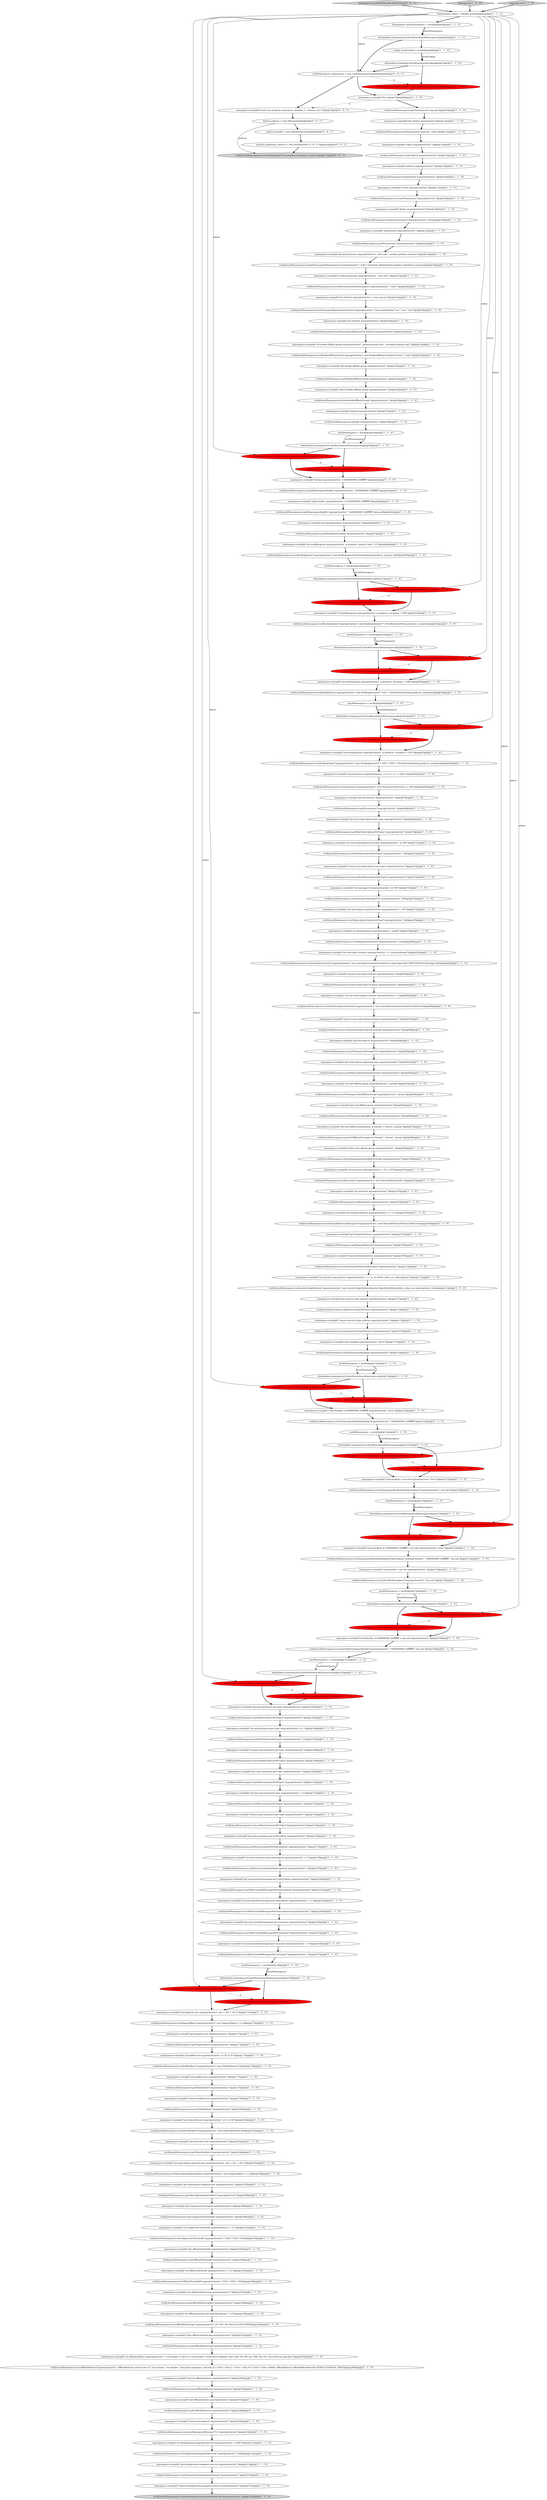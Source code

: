 digraph {
5 [style = filled, label = "verify(mockNamespaces).unsubscribeNamespaceBundle(\"myprop/clust/ns1\",\"0x80000000_0xffffffff\",\"my-sub\")@@@140@@@['1', '1', '0']", fillcolor = white, shape = ellipse image = "AAA0AAABBB1BBB"];
29 [style = filled, label = "verify(mockNamespaces).setSubscriptionDispatchRate(\"myprop/clust/ns1\",new DispatchRate(-1,-1,2))@@@186@@@['1', '1', '0']", fillcolor = white, shape = ellipse image = "AAA0AAABBB1BBB"];
36 [style = filled, label = "namespaces.run(split(\"set-retention myprop/clust/ns1 -t 1h -s 1M\"))@@@101@@@['1', '1', '0']", fillcolor = white, shape = ellipse image = "AAA0AAABBB1BBB"];
121 [style = filled, label = "verify(mockNamespaces).getBookieAffinityGroup(\"myprop/clust/ns1\")@@@34@@@['1', '1', '0']", fillcolor = white, shape = ellipse image = "AAA0AAABBB1BBB"];
48 [style = filled, label = "namespaces.run(split(\"set-max-producers-per-topic myprop/clust/ns1 -p 1\"))@@@146@@@['1', '1', '0']", fillcolor = white, shape = ellipse image = "AAA0AAABBB1BBB"];
222 [style = filled, label = "namespaces = new CmdNamespaces(null)@@@62@@@['0', '1', '0']", fillcolor = red, shape = ellipse image = "AAA1AAABBB2BBB"];
118 [style = filled, label = "verify(mockNamespaces).removeAutoTopicCreation(\"myprop/clust/ns1\")@@@84@@@['1', '1', '0']", fillcolor = white, shape = ellipse image = "AAA0AAABBB1BBB"];
54 [style = filled, label = "mockNamespaces = mock()@@@124@@@['1', '1', '0']", fillcolor = white, shape = ellipse image = "AAA0AAABBB1BBB"];
163 [style = filled, label = "verify(mockNamespaces).grantPermissionOnNamespace(\"myprop/clust/ns1\",\"role1\",EnumSet.of(AuthAction.produce,AuthAction.consume))@@@24@@@['1', '1', '0']", fillcolor = white, shape = ellipse image = "AAA0AAABBB1BBB"];
13 [style = filled, label = "namespaces.run(split(\"set-dispatch-rate myprop/clust/ns1 -md -1 -bd -1 -dt 2\"))@@@171@@@['1', '1', '0']", fillcolor = white, shape = ellipse image = "AAA0AAABBB1BBB"];
59 [style = filled, label = "verify(mockNamespaces).setRetention(\"myprop/clust/ns1\",new RetentionPolicies(60,1))@@@102@@@['1', '1', '0']", fillcolor = white, shape = ellipse image = "AAA0AAABBB1BBB"];
61 [style = filled, label = "verify(mockNamespaces).setDispatchRate(\"myprop/clust/ns1\",new DispatchRate(-1,-1,2))@@@172@@@['1', '1', '0']", fillcolor = white, shape = ellipse image = "AAA0AAABBB1BBB"];
126 [style = filled, label = "namespaces.run(split(\"get-max-consumers-per-subscription myprop/clust/ns1\"))@@@156@@@['1', '1', '0']", fillcolor = white, shape = ellipse image = "AAA0AAABBB1BBB"];
213 [style = filled, label = "verify(mockNamespaces).removeDelayedDeliveryMessages(\"myprop/clust/ns1\")@@@110@@@['1', '1', '0']", fillcolor = white, shape = ellipse image = "AAA0AAABBB1BBB"];
91 [style = filled, label = "verify(mockNamespaces).getTopics(\"myprop/clust/ns1\")@@@14@@@['1', '1', '0']", fillcolor = white, shape = ellipse image = "AAA0AAABBB1BBB"];
63 [style = filled, label = "when(admin.namespaces()).thenReturn(mockNamespaces)@@@51@@@['1', '1', '0']", fillcolor = white, shape = ellipse image = "AAA0AAABBB1BBB"];
18 [style = filled, label = "namespaces = new CmdNamespaces(admin)@@@170@@@['1', '0', '0']", fillcolor = red, shape = ellipse image = "AAA1AAABBB1BBB"];
6 [style = filled, label = "when(admin.namespaces()).thenReturn(mockNamespaces)@@@169@@@['1', '1', '0']", fillcolor = white, shape = ellipse image = "AAA0AAABBB1BBB"];
197 [style = filled, label = "verify(mockNamespaces).getMaxUnackedMessagesPerSubscription(\"myprop/clust/ns1\")@@@161@@@['1', '1', '0']", fillcolor = white, shape = ellipse image = "AAA0AAABBB1BBB"];
47 [style = filled, label = "namespaces.run(split(\"list myprop\"))@@@9@@@['1', '1', '0']", fillcolor = white, shape = ellipse image = "AAA0AAABBB1BBB"];
101 [style = filled, label = "namespaces.run(split(\"set-compaction-threshold myprop/clust/ns1 -t 1G\"))@@@191@@@['1', '1', '0']", fillcolor = white, shape = ellipse image = "AAA0AAABBB1BBB"];
181 [style = filled, label = "verify(mockNamespaces).setBacklogQuota(\"myprop/clust/ns1\",new BacklogQuota(10 * 1024,RetentionPolicy.producer_exception))@@@54@@@['1', '1', '0']", fillcolor = white, shape = ellipse image = "AAA0AAABBB1BBB"];
194 [style = filled, label = "verify(mockNamespaces).setNamespaceReplicationClusters(\"myprop/clust/ns1\",Sets.newHashSet(\"use\",\"usw\",\"usc\"))@@@28@@@['1', '1', '0']", fillcolor = white, shape = ellipse image = "AAA0AAABBB1BBB"];
129 [style = filled, label = "namespaces.run(split(\"get-delayed-delivery myprop/clust/ns1\"))@@@107@@@['1', '1', '0']", fillcolor = white, shape = ellipse image = "AAA0AAABBB1BBB"];
3 [style = filled, label = "verify(mockNamespaces).createNamespace(\"myprop/clust/ns1\")@@@18@@@['1', '1', '0']", fillcolor = white, shape = ellipse image = "AAA0AAABBB1BBB"];
169 [style = filled, label = "namespaces.run(split(\"set-inactive-topic-policies myprop/clust/ns1 -e -t 1s -m delete_when_no_subscriptions\"))@@@111@@@['1', '1', '0']", fillcolor = white, shape = ellipse image = "AAA0AAABBB1BBB"];
187 [style = filled, label = "namespaces.run(split(\"set-subscription-expiration-time myprop/clust/ns1 -t 60\"))@@@77@@@['1', '1', '0']", fillcolor = white, shape = ellipse image = "AAA0AAABBB1BBB"];
227 [style = filled, label = "verify(mockNamespaces).createNamespace(\"my-prop/my-namespace\",policies)@@@11@@@['0', '0', '1']", fillcolor = lightgray, shape = ellipse image = "AAA0AAABBB3BBB"];
19 [style = filled, label = "verify(mockNamespaces).setAutoSubscriptionCreation(\"myprop/clust/ns1\",new AutoSubscriptionCreationOverride(true))@@@86@@@['1', '1', '0']", fillcolor = white, shape = ellipse image = "AAA0AAABBB1BBB"];
145 [style = filled, label = "verify(mockNamespaces).deleteNamespaceAntiAffinityGroup(\"myprop/clust/ns1\")@@@100@@@['1', '1', '0']", fillcolor = white, shape = ellipse image = "AAA0AAABBB1BBB"];
107 [style = filled, label = "namespaces.run(split(\"get-message-ttl myprop/clust/ns1\"))@@@89@@@['1', '1', '0']", fillcolor = white, shape = ellipse image = "AAA0AAABBB1BBB"];
230 [style = filled, label = "Policies policies = new Policies()@@@8@@@['0', '0', '1']", fillcolor = white, shape = ellipse image = "AAA0AAABBB3BBB"];
98 [style = filled, label = "verify(mockNamespaces).removeAutoSubscriptionCreation(\"myprop/clust/ns1\")@@@88@@@['1', '1', '0']", fillcolor = white, shape = ellipse image = "AAA0AAABBB1BBB"];
100 [style = filled, label = "verify(mockNamespaces).setCompactionThreshold(\"myprop/clust/ns1\",1024 * 1024 * 1024)@@@192@@@['1', '1', '0']", fillcolor = white, shape = ellipse image = "AAA0AAABBB1BBB"];
207 [style = filled, label = "verify(mockNamespaces).setBacklogQuota(\"myprop/clust/ns1\",new BacklogQuota(10,RetentionPolicy.producer_request_hold))@@@49@@@['1', '1', '0']", fillcolor = white, shape = ellipse image = "AAA0AAABBB1BBB"];
144 [style = filled, label = "namespaces.run(split(\"set-deduplication-snapshot-interval myprop/clust/ns1 -i 1000\"))@@@211@@@['1', '1', '0']", fillcolor = white, shape = ellipse image = "AAA0AAABBB1BBB"];
96 [style = filled, label = "namespaces.run(split(\"get-subscription-expiration-time myprop/clust/ns1\"))@@@91@@@['1', '1', '0']", fillcolor = white, shape = ellipse image = "AAA0AAABBB1BBB"];
73 [style = filled, label = "namespaces.run(split(\"set-auto-topic-creation myprop/clust/ns1 -e -t non-partitioned\"))@@@81@@@['1', '1', '0']", fillcolor = white, shape = ellipse image = "AAA0AAABBB1BBB"];
172 [style = filled, label = "namespaces.run(split(\"get-max-producers-per-topic myprop/clust/ns1\"))@@@144@@@['1', '1', '0']", fillcolor = white, shape = ellipse image = "AAA0AAABBB1BBB"];
203 [style = filled, label = "namespaces.run(split(\"get-subscription-dispatch-rate myprop/clust/ns1\"))@@@187@@@['1', '1', '0']", fillcolor = white, shape = ellipse image = "AAA0AAABBB1BBB"];
105 [style = filled, label = "namespaces.run(split(\"permissions myprop/clust/ns1\"))@@@21@@@['1', '1', '0']", fillcolor = white, shape = ellipse image = "AAA0AAABBB1BBB"];
154 [style = filled, label = "namespaces.run(split(\"set-backlog-quota myprop/clust/ns1 -p producer_exception -l 10M\"))@@@58@@@['1', '1', '0']", fillcolor = white, shape = ellipse image = "AAA0AAABBB1BBB"];
205 [style = filled, label = "namespaces = new CmdNamespaces(admin)@@@131@@@['1', '0', '0']", fillcolor = red, shape = ellipse image = "AAA1AAABBB1BBB"];
221 [style = filled, label = "namespaces = new CmdNamespaces(null)@@@143@@@['0', '1', '0']", fillcolor = red, shape = ellipse image = "AAA1AAABBB2BBB"];
9 [style = filled, label = "namespaces.run(split(\"get-retention myprop/clust/ns1\"))@@@103@@@['1', '1', '0']", fillcolor = white, shape = ellipse image = "AAA0AAABBB1BBB"];
93 [style = filled, label = "namespaces.run(split(\"remove-message-ttl myprop/clust/ns1\"))@@@209@@@['1', '1', '0']", fillcolor = white, shape = ellipse image = "AAA0AAABBB1BBB"];
103 [style = filled, label = "verify(mockNamespaces).getInactiveTopicPolicies(\"myprop/clust/ns1\")@@@114@@@['1', '1', '0']", fillcolor = white, shape = ellipse image = "AAA0AAABBB1BBB"];
77 [style = filled, label = "verify(mockNamespaces).unloadNamespaceBundle(\"myprop/clust/ns1\",\"0x80000000_0xffffffff\")@@@43@@@['1', '1', '0']", fillcolor = white, shape = ellipse image = "AAA0AAABBB1BBB"];
214 [style = filled, label = "verify(mockNamespaces).setOffloadPolicies(\"myprop/clust/ns1\",OffloadPolicies.create(\"aws-s3\",\"test-region\",\"test-bucket\",\"http://test.endpoint\",null,null,32 * 1024 * 1024,5 * 1024 * 1024,10 * 1024 * 1024L,10000L,OffloadPolicies.OffloadedReadPriority.TIERED_STORAGE_FIRST))@@@204@@@['1', '1', '0']", fillcolor = white, shape = ellipse image = "AAA0AAABBB1BBB"];
228 [style = filled, label = "namespacesCreateWithBundlesAndClusters['0', '0', '1']", fillcolor = lightgray, shape = diamond image = "AAA0AAABBB3BBB"];
32 [style = filled, label = "namespaces = new CmdNamespaces(admin)@@@62@@@['1', '0', '0']", fillcolor = red, shape = ellipse image = "AAA1AAABBB1BBB"];
119 [style = filled, label = "namespaces.run(split(\"clear-backlog -b 0x80000000_0xffffffff myprop/clust/ns1 -force\"))@@@122@@@['1', '1', '0']", fillcolor = white, shape = ellipse image = "AAA0AAABBB1BBB"];
21 [style = filled, label = "verify(mockNamespaces).getMaxConsumersPerSubscription(\"myprop/clust/ns1\")@@@157@@@['1', '1', '0']", fillcolor = white, shape = ellipse image = "AAA0AAABBB1BBB"];
159 [style = filled, label = "namespaces.run(split(\"get-offload-deletion-lag myprop/clust/ns1\"))@@@197@@@['1', '1', '0']", fillcolor = white, shape = ellipse image = "AAA0AAABBB1BBB"];
179 [style = filled, label = "verify(mockNamespaces).getSubscriptionExpirationTime(\"myprop/clust/ns1\")@@@92@@@['1', '1', '0']", fillcolor = white, shape = ellipse image = "AAA0AAABBB1BBB"];
231 [style = filled, label = "policies.bundles = new BundlesData(5)@@@9@@@['0', '0', '1']", fillcolor = white, shape = ellipse image = "AAA0AAABBB3BBB"];
50 [style = filled, label = "verify(mockNamespaces).removeInactiveTopicPolicies(\"myprop/clust/ns1\")@@@116@@@['1', '1', '0']", fillcolor = white, shape = ellipse image = "AAA0AAABBB1BBB"];
0 [style = filled, label = "verify(mockNamespaces).setSubscribeRate(\"myprop/clust/ns1\",new SubscribeRate(2,60))@@@182@@@['1', '1', '0']", fillcolor = white, shape = ellipse image = "AAA0AAABBB1BBB"];
225 [style = filled, label = "namespaces = new CmdNamespaces(null)@@@131@@@['0', '1', '0']", fillcolor = red, shape = ellipse image = "AAA1AAABBB2BBB"];
16 [style = filled, label = "namespaces.run(split(\"revoke-permission myprop/clust/ns1 --role role1\"))@@@25@@@['1', '1', '0']", fillcolor = white, shape = ellipse image = "AAA0AAABBB1BBB"];
37 [style = filled, label = "verify(mockNamespaces).getOffloadPolicies(\"myprop/clust/ns1\")@@@208@@@['1', '1', '0']", fillcolor = white, shape = ellipse image = "AAA0AAABBB1BBB"];
89 [style = filled, label = "namespaces.run(split(\"remove-offload-policies myprop/clust/ns1\"))@@@205@@@['1', '1', '0']", fillcolor = white, shape = ellipse image = "AAA0AAABBB1BBB"];
20 [style = filled, label = "verify(mockNamespaces).getOffloadThreshold(\"myprop/clust/ns1\")@@@194@@@['1', '1', '0']", fillcolor = white, shape = ellipse image = "AAA0AAABBB1BBB"];
53 [style = filled, label = "namespaces.run(split(\"get-bookie-affinity-group myprop/clust/ns1\"))@@@33@@@['1', '1', '0']", fillcolor = white, shape = ellipse image = "AAA0AAABBB1BBB"];
97 [style = filled, label = "verify(mockNamespaces).getSubscribeRate(\"myprop/clust/ns1\")@@@184@@@['1', '1', '0']", fillcolor = white, shape = ellipse image = "AAA0AAABBB1BBB"];
52 [style = filled, label = "namespaces.run(split(\"set-offload-policies myprop/clust/ns1 -r test-region -d aws-s3 -b test-bucket -e http://test.endpoint -mbs 32M -rbs 5M -oat 10M -oae 10s -orp tiered-storage-first\"))@@@203@@@['1', '1', '0']", fillcolor = white, shape = ellipse image = "AAA0AAABBB1BBB"];
196 [style = filled, label = "mockNamespaces = mock()@@@39@@@['1', '1', '0']", fillcolor = white, shape = ellipse image = "AAA0AAABBB1BBB"];
35 [style = filled, label = "mockNamespaces = mock()@@@55@@@['1', '1', '0']", fillcolor = white, shape = ellipse image = "AAA0AAABBB1BBB"];
38 [style = filled, label = "namespaces.run(split(\"remove-auto-subscription-creation myprop/clust/ns1\"))@@@87@@@['1', '1', '0']", fillcolor = white, shape = ellipse image = "AAA0AAABBB1BBB"];
28 [style = filled, label = "verify(mockNamespaces).splitNamespaceBundle(\"myprop/clust/ns1\",\"0x00000000_0xffffffff\",false,null)@@@45@@@['1', '1', '0']", fillcolor = white, shape = ellipse image = "AAA0AAABBB1BBB"];
41 [style = filled, label = "namespaces.run(split(\"set-publish-rate myprop/clust/ns1 -m 10 -b 20\"))@@@175@@@['1', '1', '0']", fillcolor = white, shape = ellipse image = "AAA0AAABBB1BBB"];
4 [style = filled, label = "mockNamespaces = mock()@@@129@@@['1', '1', '0']", fillcolor = white, shape = ellipse image = "AAA0AAABBB1BBB"];
71 [style = filled, label = "verify(mockNamespaces).clearNamespaceBacklog(\"myprop/clust/ns1\")@@@118@@@['1', '1', '0']", fillcolor = white, shape = ellipse image = "AAA0AAABBB1BBB"];
80 [style = filled, label = "namespaces = new CmdNamespaces(admin)@@@143@@@['1', '0', '0']", fillcolor = red, shape = ellipse image = "AAA1AAABBB1BBB"];
83 [style = filled, label = "namespaces.run(split(\"get-publish-rate myprop/clust/ns1\"))@@@177@@@['1', '1', '0']", fillcolor = white, shape = ellipse image = "AAA0AAABBB1BBB"];
104 [style = filled, label = "namespaces.run(split(\"create myprop/clust/ns1\"))@@@17@@@['1', '1', '0']", fillcolor = white, shape = ellipse image = "AAA0AAABBB1BBB"];
165 [style = filled, label = "namespaces.run(split(\"policies myprop/clust/ns1\"))@@@15@@@['1', '1', '0']", fillcolor = white, shape = ellipse image = "AAA0AAABBB1BBB"];
30 [style = filled, label = "namespaces.run(split(\"set-offload-deletion-lag myprop/clust/ns1 -l 1d\"))@@@199@@@['1', '1', '0']", fillcolor = white, shape = ellipse image = "AAA0AAABBB1BBB"];
102 [style = filled, label = "verify(mockNamespaces).getPolicies(\"myprop/clust/ns1\")@@@16@@@['1', '1', '0']", fillcolor = white, shape = ellipse image = "AAA0AAABBB1BBB"];
62 [style = filled, label = "Namespaces mockNamespaces = mock()@@@4@@@['1', '1', '1']", fillcolor = white, shape = ellipse image = "AAA0AAABBB1BBB"];
117 [style = filled, label = "mockNamespaces = mock()@@@119@@@['1', '1', '0']", fillcolor = white, shape = ellipse image = "AAA0AAABBB1BBB"];
143 [style = filled, label = "namespaces = new CmdNamespaces(admin)@@@121@@@['1', '0', '0']", fillcolor = red, shape = ellipse image = "AAA1AAABBB1BBB"];
55 [style = filled, label = "namespaces.run(split(\"unsubscribe -b 0x80000000_0xffffffff -s my-sub myprop/clust/ns1\"))@@@139@@@['1', '1', '0']", fillcolor = white, shape = ellipse image = "AAA0AAABBB1BBB"];
17 [style = filled, label = "mockNamespaces = mock()@@@141@@@['1', '1', '0']", fillcolor = white, shape = ellipse image = "AAA0AAABBB1BBB"];
209 [style = filled, label = "namespaces.run(split(\"clear-backlog myprop/clust/ns1 -force\"))@@@117@@@['1', '1', '0']", fillcolor = white, shape = ellipse image = "AAA0AAABBB1BBB"];
215 [style = filled, label = "CmdNamespaces namespaces = new CmdNamespaces(null)@@@8@@@['0', '1', '0']", fillcolor = red, shape = ellipse image = "AAA1AAABBB2BBB"];
69 [style = filled, label = "when(admin.namespaces()).thenReturn(mockNamespaces)@@@130@@@['1', '1', '0']", fillcolor = white, shape = ellipse image = "AAA0AAABBB1BBB"];
70 [style = filled, label = "verify(mockNamespaces).setMaxProducersPerTopic(\"myprop/clust/ns1\",1)@@@147@@@['1', '1', '0']", fillcolor = white, shape = ellipse image = "AAA0AAABBB1BBB"];
74 [style = filled, label = "when(admin.namespaces()).thenReturn(mockNamespaces)@@@40@@@['1', '1', '0']", fillcolor = white, shape = ellipse image = "AAA0AAABBB1BBB"];
15 [style = filled, label = "verify(mockNamespaces).getDispatchRate(\"myprop/clust/ns1\")@@@174@@@['1', '1', '0']", fillcolor = white, shape = ellipse image = "AAA0AAABBB1BBB"];
8 [style = filled, label = "verify(mockNamespaces).setDelayedDeliveryMessages(\"myprop/clust/ns1\",new DelayedDeliveryPolicies(1000,true))@@@106@@@['1', '1', '0']", fillcolor = white, shape = ellipse image = "AAA0AAABBB1BBB"];
25 [style = filled, label = "namespaces.run(split(\"set-max-consumers-per-topic myprop/clust/ns1 -c 2\"))@@@152@@@['1', '1', '0']", fillcolor = white, shape = ellipse image = "AAA0AAABBB1BBB"];
64 [style = filled, label = "namespaces.run(split(\"get-max-consumers-per-topic myprop/clust/ns1\"))@@@150@@@['1', '1', '0']", fillcolor = white, shape = ellipse image = "AAA0AAABBB1BBB"];
229 [style = filled, label = "namespaces.run(split(\"create my-prop/my-namespace --bundles 5 --clusters a,b,c\"))@@@7@@@['0', '0', '1']", fillcolor = white, shape = ellipse image = "AAA0AAABBB3BBB"];
139 [style = filled, label = "namespaces.run(split(\"remove-auto-topic-creation myprop/clust/ns1\"))@@@83@@@['1', '1', '0']", fillcolor = white, shape = ellipse image = "AAA0AAABBB1BBB"];
150 [style = filled, label = "verify(mockNamespaces).getNamespaces(\"myprop\")@@@10@@@['1', '1', '0']", fillcolor = white, shape = ellipse image = "AAA0AAABBB1BBB"];
186 [style = filled, label = "verify(mockNamespaces).revokePermissionsOnNamespace(\"myprop/clust/ns1\",\"role1\")@@@26@@@['1', '1', '0']", fillcolor = white, shape = ellipse image = "AAA0AAABBB1BBB"];
177 [style = filled, label = "namespaces['1', '0', '0']", fillcolor = lightgray, shape = diamond image = "AAA0AAABBB1BBB"];
22 [style = filled, label = "namespaces.run(split(\"set-backlog-quota myprop/clust/ns1 -p producer_request_hold -l 10\"))@@@48@@@['1', '1', '0']", fillcolor = white, shape = ellipse image = "AAA0AAABBB1BBB"];
94 [style = filled, label = "namespaces.run(split(\"delete myprop/clust/ns1\"))@@@19@@@['1', '1', '0']", fillcolor = white, shape = ellipse image = "AAA0AAABBB1BBB"];
208 [style = filled, label = "namespaces.run(split(\"remove-deduplication-snapshot-interval myprop/clust/ns1\"))@@@215@@@['1', '1', '0']", fillcolor = white, shape = ellipse image = "AAA0AAABBB1BBB"];
65 [style = filled, label = "PulsarAdmin admin = Mockito.mock()@@@3@@@['1', '1', '1']", fillcolor = white, shape = ellipse image = "AAA0AAABBB1BBB"];
141 [style = filled, label = "namespaces.run(split(\"delete-anti-affinity-group myprop/clust/ns1 \"))@@@99@@@['1', '1', '0']", fillcolor = white, shape = ellipse image = "AAA0AAABBB1BBB"];
190 [style = filled, label = "verify(mockNamespaces).setOffloadDeleteLag(\"myprop/clust/ns1\",24 * 60 * 60,TimeUnit.SECONDS)@@@200@@@['1', '1', '0']", fillcolor = white, shape = ellipse image = "AAA0AAABBB1BBB"];
27 [style = filled, label = "verify(mockNamespaces).getMaxProducersPerTopic(\"myprop/clust/ns1\")@@@145@@@['1', '1', '0']", fillcolor = white, shape = ellipse image = "AAA0AAABBB1BBB"];
75 [style = filled, label = "namespaces.run(split(\"topics myprop/clust/ns1\"))@@@13@@@['1', '1', '0']", fillcolor = white, shape = ellipse image = "AAA0AAABBB1BBB"];
200 [style = filled, label = "namespaces.run(split(\"delete-bookie-affinity-group myprop/clust/ns1\"))@@@35@@@['1', '1', '0']", fillcolor = white, shape = ellipse image = "AAA0AAABBB1BBB"];
34 [style = filled, label = "verify(mockNamespaces).getNamespaceMessageTTL(\"myprop/clust/ns1\")@@@90@@@['1', '1', '0']", fillcolor = white, shape = ellipse image = "AAA0AAABBB1BBB"];
12 [style = filled, label = "when(admin.namespaces()).thenReturn(mockNamespaces)@@@61@@@['1', '1', '0']", fillcolor = white, shape = ellipse image = "AAA0AAABBB1BBB"];
92 [style = filled, label = "verify(mockNamespaces).removeOffloadPolicies(\"myprop/clust/ns1\")@@@206@@@['1', '1', '0']", fillcolor = white, shape = ellipse image = "AAA0AAABBB1BBB"];
219 [style = filled, label = "namespaces = new CmdNamespaces(null)@@@52@@@['0', '1', '0']", fillcolor = red, shape = ellipse image = "AAA1AAABBB2BBB"];
90 [style = filled, label = "namespaces.run(split(\"get-deduplication-snapshot-interval myprop/clust/ns1\"))@@@213@@@['1', '1', '0']", fillcolor = white, shape = ellipse image = "AAA0AAABBB1BBB"];
185 [style = filled, label = "verify(mockNamespaces).removeDeduplicationSnapshotInterval(\"myprop/clust/ns1\")@@@216@@@['1', '1', '0']", fillcolor = lightgray, shape = ellipse image = "AAA0AAABBB1BBB"];
134 [style = filled, label = "mockNamespaces = mock()@@@60@@@['1', '1', '0']", fillcolor = white, shape = ellipse image = "AAA0AAABBB1BBB"];
123 [style = filled, label = "namespaces.run(split(\"clear-backlog -s my-sub myprop/clust/ns1 -force\"))@@@127@@@['1', '1', '0']", fillcolor = white, shape = ellipse image = "AAA0AAABBB1BBB"];
198 [style = filled, label = "CmdNamespaces namespaces = new CmdNamespaces(admin)@@@6@@@['1', '0', '1']", fillcolor = white, shape = ellipse image = "AAA0AAABBB1BBB"];
110 [style = filled, label = "when(admin.namespaces()).thenReturn(mockNamespaces)@@@142@@@['1', '1', '0']", fillcolor = white, shape = ellipse image = "AAA0AAABBB1BBB"];
58 [style = filled, label = "when(admin.namespaces()).thenReturn(mockNamespaces)@@@5@@@['1', '1', '1']", fillcolor = white, shape = ellipse image = "AAA0AAABBB1BBB"];
175 [style = filled, label = "verify(mockNamespaces).clearNamespaceBundleBacklogForSubscription(\"myprop/clust/ns1\",\"0x80000000_0xffffffff\",\"my-sub\")@@@133@@@['1', '1', '0']", fillcolor = white, shape = ellipse image = "AAA0AAABBB1BBB"];
178 [style = filled, label = "verify(mockNamespaces).setNamespaceAntiAffinityGroup(\"myprop/clust/ns1\",\"group\")@@@94@@@['1', '1', '0']", fillcolor = white, shape = ellipse image = "AAA0AAABBB1BBB"];
226 [style = filled, label = "namespaces = new CmdNamespaces(null)@@@170@@@['0', '1', '0']", fillcolor = red, shape = ellipse image = "AAA1AAABBB2BBB"];
132 [style = filled, label = "namespaces = new CmdNamespaces(admin)@@@138@@@['1', '0', '0']", fillcolor = red, shape = ellipse image = "AAA1AAABBB1BBB"];
46 [style = filled, label = "verify(mockNamespaces).getSubscriptionDispatchRate(\"myprop/clust/ns1\")@@@188@@@['1', '1', '0']", fillcolor = white, shape = ellipse image = "AAA0AAABBB1BBB"];
161 [style = filled, label = "verify(mockNamespaces).setBacklogQuota(\"myprop/clust/ns1\",new BacklogQuota(10l * 1024 * 1024 * 1024,RetentionPolicy.producer_exception))@@@64@@@['1', '1', '0']", fillcolor = white, shape = ellipse image = "AAA0AAABBB1BBB"];
51 [style = filled, label = "namespaces.run(split(\"set-max-consumers-per-subscription myprop/clust/ns1 -c 3\"))@@@158@@@['1', '1', '0']", fillcolor = white, shape = ellipse image = "AAA0AAABBB1BBB"];
82 [style = filled, label = "verify(mockNamespaces).getNamespaces(\"myprop\",\"clust\")@@@12@@@['1', '1', '0']", fillcolor = white, shape = ellipse image = "AAA0AAABBB1BBB"];
109 [style = filled, label = "namespaces = new CmdNamespaces(admin)@@@126@@@['1', '0', '0']", fillcolor = red, shape = ellipse image = "AAA1AAABBB1BBB"];
164 [style = filled, label = "namespaces.run(split(\"split-bundle myprop/clust/ns1 -b 0x00000000_0xffffffff\"))@@@44@@@['1', '1', '0']", fillcolor = white, shape = ellipse image = "AAA0AAABBB1BBB"];
193 [style = filled, label = "namespaces.run(split(\"set-max-subscriptions-per-topic myprop/clust/ns1 -m 300\"))@@@71@@@['1', '1', '0']", fillcolor = white, shape = ellipse image = "AAA0AAABBB1BBB"];
148 [style = filled, label = "namespaces.run(split(\"get-max-unacked-messages-per-consumer myprop/clust/ns1\"))@@@164@@@['1', '1', '0']", fillcolor = white, shape = ellipse image = "AAA0AAABBB1BBB"];
23 [style = filled, label = "verify(mockNamespaces).getDeduplicationSnapshotInterval(\"myprop/clust/ns1\")@@@214@@@['1', '1', '0']", fillcolor = white, shape = ellipse image = "AAA0AAABBB1BBB"];
157 [style = filled, label = "verify(mockNamespaces).deleteBookieAffinityGroup(\"myprop/clust/ns1\")@@@36@@@['1', '1', '0']", fillcolor = white, shape = ellipse image = "AAA0AAABBB1BBB"];
72 [style = filled, label = "verify(mockNamespaces).getOffloadDeleteLagMs(\"myprop/clust/ns1\")@@@198@@@['1', '1', '0']", fillcolor = white, shape = ellipse image = "AAA0AAABBB1BBB"];
87 [style = filled, label = "verify(mockNamespaces).removeNamespaceMessageTTL(\"myprop/clust/ns1\")@@@210@@@['1', '1', '0']", fillcolor = white, shape = ellipse image = "AAA0AAABBB1BBB"];
42 [style = filled, label = "verify(mockNamespaces).getCompactionThreshold(\"myprop/clust/ns1\")@@@190@@@['1', '1', '0']", fillcolor = white, shape = ellipse image = "AAA0AAABBB1BBB"];
45 [style = filled, label = "namespaces.run(split(\"set-auto-subscription-creation myprop/clust/ns1 -e\"))@@@85@@@['1', '1', '0']", fillcolor = white, shape = ellipse image = "AAA0AAABBB1BBB"];
189 [style = filled, label = "verify(mockNamespaces).clearNamespaceBacklogForSubscription(\"myprop/clust/ns1\",\"my-sub\")@@@128@@@['1', '1', '0']", fillcolor = white, shape = ellipse image = "AAA0AAABBB1BBB"];
127 [style = filled, label = "verify(mockNamespaces).getMaxConsumersPerTopic(\"myprop/clust/ns1\")@@@151@@@['1', '1', '0']", fillcolor = white, shape = ellipse image = "AAA0AAABBB1BBB"];
86 [style = filled, label = "namespaces.run(split(\"remove-inactive-topic-policies myprop/clust/ns1\"))@@@115@@@['1', '1', '0']", fillcolor = white, shape = ellipse image = "AAA0AAABBB1BBB"];
81 [style = filled, label = "namespaces.run(split(\"get-offload-threshold myprop/clust/ns1\"))@@@193@@@['1', '1', '0']", fillcolor = white, shape = ellipse image = "AAA0AAABBB1BBB"];
156 [style = filled, label = "namespaces.run(split(\"set-anti-affinity-group myprop/clust/ns1 -g group\"))@@@93@@@['1', '1', '0']", fillcolor = white, shape = ellipse image = "AAA0AAABBB1BBB"];
133 [style = filled, label = "verify(mockNamespaces).setPersistence(\"myprop/clust/ns1\",new PersistencePolicies(2,1,1,100.0d))@@@66@@@['1', '1', '0']", fillcolor = white, shape = ellipse image = "AAA0AAABBB1BBB"];
130 [style = filled, label = "verify(mockNamespaces).setMaxConsumersPerSubscription(\"myprop/clust/ns1\",3)@@@159@@@['1', '1', '0']", fillcolor = white, shape = ellipse image = "AAA0AAABBB1BBB"];
10 [style = filled, label = "when(admin.namespaces()).thenReturn(mockNamespaces)@@@137@@@['1', '1', '0']", fillcolor = white, shape = ellipse image = "AAA0AAABBB1BBB"];
151 [style = filled, label = "verify(mockNamespaces).removeMaxProducersPerTopic(\"myprop/clust/ns1\")@@@149@@@['1', '1', '0']", fillcolor = white, shape = ellipse image = "AAA0AAABBB1BBB"];
170 [style = filled, label = "verify(mockNamespaces).removeMaxSubscriptionsPerTopic(\"myprop/clust/ns1\")@@@74@@@['1', '1', '0']", fillcolor = white, shape = ellipse image = "AAA0AAABBB1BBB"];
173 [style = filled, label = "namespaces.run(split(\"set-deduplication myprop/clust/ns1 --enable\"))@@@79@@@['1', '1', '0']", fillcolor = white, shape = ellipse image = "AAA0AAABBB1BBB"];
95 [style = filled, label = "namespaces.run(split(\"clear-offload-deletion-lag myprop/clust/ns1\"))@@@201@@@['1', '1', '0']", fillcolor = white, shape = ellipse image = "AAA0AAABBB1BBB"];
135 [style = filled, label = "Lookup mockLookup = mock()@@@6@@@['1', '1', '0']", fillcolor = white, shape = ellipse image = "AAA0AAABBB1BBB"];
111 [style = filled, label = "namespaces.run(split(\"set-clusters myprop/clust/ns1 -c use,usw,usc\"))@@@27@@@['1', '1', '0']", fillcolor = white, shape = ellipse image = "AAA0AAABBB1BBB"];
140 [style = filled, label = "when(admin.namespaces()).thenReturn(mockNamespaces)@@@125@@@['1', '1', '0']", fillcolor = white, shape = ellipse image = "AAA0AAABBB1BBB"];
31 [style = filled, label = "verify(mockNamespaces).setPublishRate(\"myprop/clust/ns1\",new PublishRate(10,20))@@@176@@@['1', '1', '0']", fillcolor = white, shape = ellipse image = "AAA0AAABBB1BBB"];
147 [style = filled, label = "namespaces.run(split(\"get-inactive-topic-policies myprop/clust/ns1\"))@@@113@@@['1', '1', '0']", fillcolor = white, shape = ellipse image = "AAA0AAABBB1BBB"];
76 [style = filled, label = "namespaces.run(split(\"get-anti-affinity-namespaces -p dummy -c cluster -g group\"))@@@97@@@['1', '1', '0']", fillcolor = white, shape = ellipse image = "AAA0AAABBB1BBB"];
166 [style = filled, label = "namespaces.run(split(\"set-message-ttl myprop/clust/ns1 -ttl 300\"))@@@75@@@['1', '1', '0']", fillcolor = white, shape = ellipse image = "AAA0AAABBB1BBB"];
142 [style = filled, label = "verify(mockNamespaces).setInactiveTopicPolicies(\"myprop/clust/ns1\",new InactiveTopicPolicies(InactiveTopicDeleteMode.delete_when_no_subscriptions,1,true))@@@112@@@['1', '1', '0']", fillcolor = white, shape = ellipse image = "AAA0AAABBB1BBB"];
218 [style = filled, label = "namespaces = new CmdNamespaces(null)@@@57@@@['0', '1', '0']", fillcolor = red, shape = ellipse image = "AAA1AAABBB2BBB"];
115 [style = filled, label = "namespaces.run(split(\"unload myprop/clust/ns1\"))@@@37@@@['1', '1', '0']", fillcolor = white, shape = ellipse image = "AAA0AAABBB1BBB"];
125 [style = filled, label = "verify(mockNamespaces).getPermissions(\"myprop/clust/ns1\")@@@22@@@['1', '1', '0']", fillcolor = white, shape = ellipse image = "AAA0AAABBB1BBB"];
167 [style = filled, label = "namespaces.run(split(\"remove-delayed-delivery myprop/clust/ns1\"))@@@109@@@['1', '1', '0']", fillcolor = white, shape = ellipse image = "AAA0AAABBB1BBB"];
7 [style = filled, label = "when(admin.namespaces()).thenReturn(mockNamespaces)@@@120@@@['1', '1', '0']", fillcolor = white, shape = ellipse image = "AAA0AAABBB1BBB"];
116 [style = filled, label = "verify(mockNamespaces).removeMaxConsumersPerTopic(\"myprop/clust/ns1\")@@@155@@@['1', '1', '0']", fillcolor = white, shape = ellipse image = "AAA0AAABBB1BBB"];
122 [style = filled, label = "verify(mockNamespaces).clearOffloadDeleteLag(\"myprop/clust/ns1\")@@@202@@@['1', '1', '0']", fillcolor = white, shape = ellipse image = "AAA0AAABBB1BBB"];
168 [style = filled, label = "namespaces = new CmdNamespaces(admin)@@@41@@@['1', '0', '0']", fillcolor = red, shape = ellipse image = "AAA1AAABBB1BBB"];
85 [style = filled, label = "namespaces.run(split(\"get-persistence myprop/clust/ns1\"))@@@67@@@['1', '1', '0']", fillcolor = white, shape = ellipse image = "AAA0AAABBB1BBB"];
146 [style = filled, label = "verify(mockNamespaces).setAutoTopicCreation(\"myprop/clust/ns1\",new AutoTopicCreationOverride(true,TopicType.NON_PARTITIONED.toString(),null))@@@82@@@['1', '1', '0']", fillcolor = white, shape = ellipse image = "AAA0AAABBB1BBB"];
40 [style = filled, label = "namespaces.run(split(\"remove-max-producers-per-topic myprop/clust/ns1\"))@@@148@@@['1', '1', '0']", fillcolor = white, shape = ellipse image = "AAA0AAABBB1BBB"];
2 [style = filled, label = "verify(mockNamespaces).getPublishRate(\"myprop/clust/ns1\")@@@178@@@['1', '1', '0']", fillcolor = white, shape = ellipse image = "AAA0AAABBB1BBB"];
57 [style = filled, label = "namespaces.run(split(\"set-backlog-quota myprop/clust/ns1 -p producer_exception -l 10K\"))@@@53@@@['1', '1', '0']", fillcolor = white, shape = ellipse image = "AAA0AAABBB1BBB"];
88 [style = filled, label = "verify(mockNamespaces).setDeduplicationSnapshotInterval(\"myprop/clust/ns1\",1000)@@@212@@@['1', '1', '0']", fillcolor = white, shape = ellipse image = "AAA0AAABBB1BBB"];
113 [style = filled, label = "verify(mockNamespaces).setDeduplicationStatus(\"myprop/clust/ns1\",true)@@@80@@@['1', '1', '0']", fillcolor = white, shape = ellipse image = "AAA0AAABBB1BBB"];
137 [style = filled, label = "namespaces.run(split(\"list-cluster myprop/clust\"))@@@11@@@['1', '1', '0']", fillcolor = white, shape = ellipse image = "AAA0AAABBB1BBB"];
152 [style = filled, label = "verify(mockNamespaces).unsubscribeNamespace(\"myprop/clust/ns1\",\"my-sub\")@@@135@@@['1', '1', '0']", fillcolor = white, shape = ellipse image = "AAA0AAABBB1BBB"];
162 [style = filled, label = "namespaces.run(split(\"set-subscribe-rate myprop/clust/ns1 -sr 2 -st 60\"))@@@181@@@['1', '1', '0']", fillcolor = white, shape = ellipse image = "AAA0AAABBB1BBB"];
124 [style = filled, label = "verify(mockNamespaces).setMaxSubscriptionsPerTopic(\"myprop/clust/ns1\",300)@@@72@@@['1', '1', '0']", fillcolor = white, shape = ellipse image = "AAA0AAABBB1BBB"];
44 [style = filled, label = "verify(mockNamespaces).getDelayedDelivery(\"myprop/clust/ns1\")@@@108@@@['1', '1', '0']", fillcolor = white, shape = ellipse image = "AAA0AAABBB1BBB"];
43 [style = filled, label = "mockNamespaces = mock()@@@168@@@['1', '1', '0']", fillcolor = white, shape = ellipse image = "AAA0AAABBB1BBB"];
108 [style = filled, label = "when(admin.lookups()).thenReturn(mockLookup)@@@7@@@['1', '1', '0']", fillcolor = white, shape = ellipse image = "AAA0AAABBB1BBB"];
60 [style = filled, label = "verify(mockNamespaces).deleteNamespace(\"myprop/clust/ns1\",false)@@@20@@@['1', '1', '0']", fillcolor = white, shape = ellipse image = "AAA0AAABBB1BBB"];
106 [style = filled, label = "namespaces = new CmdNamespaces(admin)@@@57@@@['1', '0', '0']", fillcolor = red, shape = ellipse image = "AAA1AAABBB1BBB"];
180 [style = filled, label = "namespaces = new CmdNamespaces(admin)@@@52@@@['1', '0', '0']", fillcolor = red, shape = ellipse image = "AAA1AAABBB1BBB"];
216 [style = filled, label = "namespaces = new CmdNamespaces(null)@@@121@@@['0', '1', '0']", fillcolor = red, shape = ellipse image = "AAA1AAABBB2BBB"];
1 [style = filled, label = "verify(mockNamespaces).setOffloadThreshold(\"myprop/clust/ns1\",1024 * 1024 * 1024)@@@196@@@['1', '1', '0']", fillcolor = white, shape = ellipse image = "AAA0AAABBB1BBB"];
112 [style = filled, label = "mockNamespaces = mock()@@@136@@@['1', '1', '0']", fillcolor = white, shape = ellipse image = "AAA0AAABBB1BBB"];
66 [style = filled, label = "namespaces.run(split(\"get-compaction-threshold myprop/clust/ns1\"))@@@189@@@['1', '1', '0']", fillcolor = white, shape = ellipse image = "AAA0AAABBB1BBB"];
210 [style = filled, label = "verify(mockNamespaces).getBacklogQuotaMap(\"myprop/clust/ns1\")@@@47@@@['1', '1', '0']", fillcolor = white, shape = ellipse image = "AAA0AAABBB1BBB"];
14 [style = filled, label = "verify(mockNamespaces).setMaxUnackedMessagesPerConsumer(\"myprop/clust/ns1\",3)@@@167@@@['1', '1', '0']", fillcolor = white, shape = ellipse image = "AAA0AAABBB1BBB"];
138 [style = filled, label = "verify(mockNamespaces).setMaxConsumersPerTopic(\"myprop/clust/ns1\",2)@@@153@@@['1', '1', '0']", fillcolor = white, shape = ellipse image = "AAA0AAABBB1BBB"];
131 [style = filled, label = "verify(mockNamespaces).setSubscriptionExpirationTime(\"myprop/clust/ns1\",60)@@@78@@@['1', '1', '0']", fillcolor = white, shape = ellipse image = "AAA0AAABBB1BBB"];
155 [style = filled, label = "verify(mockNamespaces).getMaxUnackedMessagesPerConsumer(\"myprop/clust/ns1\")@@@165@@@['1', '1', '0']", fillcolor = white, shape = ellipse image = "AAA0AAABBB1BBB"];
78 [style = filled, label = "namespaces.run(split(\"get-dispatch-rate myprop/clust/ns1\"))@@@173@@@['1', '1', '0']", fillcolor = white, shape = ellipse image = "AAA0AAABBB1BBB"];
224 [style = filled, label = "namespaces = new CmdNamespaces(null)@@@138@@@['0', '1', '0']", fillcolor = red, shape = ellipse image = "AAA1AAABBB2BBB"];
212 [style = filled, label = "namespaces.run(split(\"get-anti-affinity-group myprop/clust/ns1\"))@@@95@@@['1', '1', '0']", fillcolor = white, shape = ellipse image = "AAA0AAABBB1BBB"];
84 [style = filled, label = "namespaces.run(split(\"set-bookie-affinity-group myprop/clust/ns1 --primary-group test1 --secondary-group test2\"))@@@31@@@['1', '1', '0']", fillcolor = white, shape = ellipse image = "AAA0AAABBB1BBB"];
128 [style = filled, label = "namespaces.run(split(\"set-subscription-dispatch-rate myprop/clust/ns1 -md -1 -bd -1 -dt 2\"))@@@185@@@['1', '1', '0']", fillcolor = white, shape = ellipse image = "AAA0AAABBB1BBB"];
191 [style = filled, label = "namespaces.run(split(\"set-offload-threshold myprop/clust/ns1 -s 1G\"))@@@195@@@['1', '1', '0']", fillcolor = white, shape = ellipse image = "AAA0AAABBB1BBB"];
199 [style = filled, label = "namespaces.run(split(\"get-clusters myprop/clust/ns1\"))@@@29@@@['1', '1', '0']", fillcolor = white, shape = ellipse image = "AAA0AAABBB1BBB"];
217 [style = filled, label = "namespaces = new CmdNamespaces(null)@@@126@@@['0', '1', '0']", fillcolor = red, shape = ellipse image = "AAA1AAABBB2BBB"];
182 [style = filled, label = "namespaces.run(split(\"get-backlog-quotas myprop/clust/ns1\"))@@@46@@@['1', '1', '0']", fillcolor = white, shape = ellipse image = "AAA0AAABBB1BBB"];
174 [style = filled, label = "namespaces.run(split(\"clear-backlog -b 0x80000000_0xffffffff -s my-sub myprop/clust/ns1 -force\"))@@@132@@@['1', '1', '0']", fillcolor = white, shape = ellipse image = "AAA0AAABBB1BBB"];
24 [style = filled, label = "verify(mockNamespaces).setBookieAffinityGroup(\"myprop/clust/ns1\",new BookieAffinityGroupData(\"test1\",\"test2\"))@@@32@@@['1', '1', '0']", fillcolor = white, shape = ellipse image = "AAA0AAABBB1BBB"];
220 [style = filled, label = "namespaces['0', '1', '0']", fillcolor = lightgray, shape = diamond image = "AAA0AAABBB2BBB"];
211 [style = filled, label = "namespaces.run(split(\"set-persistence myprop/clust/ns1 -e 2 -w 1 -a 1 -r 100.0\"))@@@65@@@['1', '1', '0']", fillcolor = white, shape = ellipse image = "AAA0AAABBB1BBB"];
223 [style = filled, label = "namespaces = new CmdNamespaces(null)@@@41@@@['0', '1', '0']", fillcolor = red, shape = ellipse image = "AAA1AAABBB2BBB"];
202 [style = filled, label = "namespaces.run(split(\"unload myprop/clust/ns1 -b 0x80000000_0xffffffff\"))@@@42@@@['1', '1', '0']", fillcolor = white, shape = ellipse image = "AAA0AAABBB1BBB"];
56 [style = filled, label = "namespaces.run(split(\"grant-permission myprop/clust/ns1 --role role1 --actions produce,consume\"))@@@23@@@['1', '1', '0']", fillcolor = white, shape = ellipse image = "AAA0AAABBB1BBB"];
120 [style = filled, label = "verify(mockNamespaces).removePublishRate(\"myprop/clust/ns1\")@@@180@@@['1', '1', '0']", fillcolor = white, shape = ellipse image = "AAA0AAABBB1BBB"];
49 [style = filled, label = "mockNamespaces = mock()@@@50@@@['1', '1', '0']", fillcolor = white, shape = ellipse image = "AAA0AAABBB1BBB"];
171 [style = filled, label = "namespaces.run(split(\"remove-max-consumers-per-topic myprop/clust/ns1\"))@@@154@@@['1', '1', '0']", fillcolor = white, shape = ellipse image = "AAA0AAABBB1BBB"];
184 [style = filled, label = "namespaces.run(split(\"remove-publish-rate myprop/clust/ns1\"))@@@179@@@['1', '1', '0']", fillcolor = white, shape = ellipse image = "AAA0AAABBB1BBB"];
160 [style = filled, label = "verify(mockNamespaces).getMaxSubscriptionsPerTopic(\"myprop/clust/ns1\")@@@70@@@['1', '1', '0']", fillcolor = white, shape = ellipse image = "AAA0AAABBB1BBB"];
192 [style = filled, label = "verify(mockNamespaces).setNamespaceMessageTTL(\"myprop/clust/ns1\",300)@@@76@@@['1', '1', '0']", fillcolor = white, shape = ellipse image = "AAA0AAABBB1BBB"];
33 [style = filled, label = "namespaces.run(split(\"set-max-unacked-messages-per-consumer myprop/clust/ns1 -c 3\"))@@@166@@@['1', '1', '0']", fillcolor = white, shape = ellipse image = "AAA0AAABBB1BBB"];
136 [style = filled, label = "verify(mockNamespaces).getNamespaceReplicationClusters(\"myprop/clust/ns1\")@@@30@@@['1', '1', '0']", fillcolor = white, shape = ellipse image = "AAA0AAABBB1BBB"];
158 [style = filled, label = "namespaces.run(split(\"get-max-unacked-messages-per-subscription myprop/clust/ns1\"))@@@160@@@['1', '1', '0']", fillcolor = white, shape = ellipse image = "AAA0AAABBB1BBB"];
149 [style = filled, label = "namespaces.run(split(\"set-delayed-delivery myprop/clust/ns1 -e -t 1s\"))@@@105@@@['1', '1', '0']", fillcolor = white, shape = ellipse image = "AAA0AAABBB1BBB"];
195 [style = filled, label = "namespaces.run(split(\"set-max-unacked-messages-per-subscription myprop/clust/ns1 -c 3\"))@@@162@@@['1', '1', '0']", fillcolor = white, shape = ellipse image = "AAA0AAABBB1BBB"];
39 [style = filled, label = "namespaces.run(split(\"get-offload-policies myprop/clust/ns1\"))@@@207@@@['1', '1', '0']", fillcolor = white, shape = ellipse image = "AAA0AAABBB1BBB"];
114 [style = filled, label = "when(admin.namespaces()).thenReturn(mockNamespaces)@@@56@@@['1', '1', '0']", fillcolor = white, shape = ellipse image = "AAA0AAABBB1BBB"];
201 [style = filled, label = "namespaces.run(split(\"unsubscribe -s my-sub myprop/clust/ns1\"))@@@134@@@['1', '1', '0']", fillcolor = white, shape = ellipse image = "AAA0AAABBB1BBB"];
26 [style = filled, label = "namespaces.run(split(\"set-backlog-quota myprop/clust/ns1 -p producer_exception -l 10G\"))@@@63@@@['1', '1', '0']", fillcolor = white, shape = ellipse image = "AAA0AAABBB1BBB"];
153 [style = filled, label = "verify(mockNamespaces).getNamespaceAntiAffinityGroup(\"myprop/clust/ns1\")@@@96@@@['1', '1', '0']", fillcolor = white, shape = ellipse image = "AAA0AAABBB1BBB"];
176 [style = filled, label = "verify(mockNamespaces).getPersistence(\"myprop/clust/ns1\")@@@68@@@['1', '1', '0']", fillcolor = white, shape = ellipse image = "AAA0AAABBB1BBB"];
183 [style = filled, label = "verify(mockNamespaces).setBacklogQuota(\"myprop/clust/ns1\",new BacklogQuota(10 * 1024 * 1024,RetentionPolicy.producer_exception))@@@59@@@['1', '1', '0']", fillcolor = white, shape = ellipse image = "AAA0AAABBB1BBB"];
11 [style = filled, label = "verify(mockNamespaces).setMaxUnackedMessagesPerSubscription(\"myprop/clust/ns1\",3)@@@163@@@['1', '1', '0']", fillcolor = white, shape = ellipse image = "AAA0AAABBB1BBB"];
79 [style = filled, label = "verify(mockNamespaces).unload(\"myprop/clust/ns1\")@@@38@@@['1', '1', '0']", fillcolor = white, shape = ellipse image = "AAA0AAABBB1BBB"];
204 [style = filled, label = "namespaces.run(split(\"remove-max-subscriptions-per-topic myprop/clust/ns1\"))@@@73@@@['1', '1', '0']", fillcolor = white, shape = ellipse image = "AAA0AAABBB1BBB"];
188 [style = filled, label = "verify(mockNamespaces).clearNamespaceBundleBacklog(\"myprop/clust/ns1\",\"0x80000000_0xffffffff\")@@@123@@@['1', '1', '0']", fillcolor = white, shape = ellipse image = "AAA0AAABBB1BBB"];
232 [style = filled, label = "policies.replication_clusters = Sets.newHashSet(\"a\",\"b\",\"c\")@@@10@@@['0', '0', '1']", fillcolor = white, shape = ellipse image = "AAA0AAABBB3BBB"];
67 [style = filled, label = "verify(mockNamespaces).getRetention(\"myprop/clust/ns1\")@@@104@@@['1', '1', '0']", fillcolor = white, shape = ellipse image = "AAA0AAABBB1BBB"];
206 [style = filled, label = "verify(mockNamespaces).getAntiAffinityNamespaces(\"dummy\",\"cluster\",\"group\")@@@98@@@['1', '1', '0']", fillcolor = white, shape = ellipse image = "AAA0AAABBB1BBB"];
68 [style = filled, label = "namespaces.run(split(\"get-max-subscriptions-per-topic myprop/clust/ns1\"))@@@69@@@['1', '1', '0']", fillcolor = white, shape = ellipse image = "AAA0AAABBB1BBB"];
99 [style = filled, label = "namespaces.run(split(\"get-subscribe-rate myprop/clust/ns1\"))@@@183@@@['1', '1', '0']", fillcolor = white, shape = ellipse image = "AAA0AAABBB1BBB"];
36->59 [style = bold, label=""];
191->1 [style = bold, label=""];
112->10 [style = solid, label="mockNamespaces"];
203->46 [style = bold, label=""];
21->51 [style = bold, label=""];
54->140 [style = solid, label="mockNamespaces"];
131->173 [style = bold, label=""];
65->18 [style = solid, label="admin"];
193->124 [style = bold, label=""];
59->9 [style = bold, label=""];
65->62 [style = bold, label=""];
16->186 [style = bold, label=""];
111->194 [style = bold, label=""];
10->224 [style = bold, label=""];
54->140 [style = bold, label=""];
172->27 [style = bold, label=""];
143->216 [style = dashed, label="0"];
58->198 [style = bold, label=""];
69->225 [style = bold, label=""];
130->158 [style = bold, label=""];
92->39 [style = bold, label=""];
200->157 [style = bold, label=""];
89->92 [style = bold, label=""];
99->97 [style = bold, label=""];
114->106 [style = bold, label=""];
103->86 [style = bold, label=""];
115->79 [style = bold, label=""];
81->20 [style = bold, label=""];
106->218 [style = dashed, label="0"];
4->69 [style = solid, label="mockNamespaces"];
220->65 [style = bold, label=""];
198->215 [style = dashed, label="0"];
144->88 [style = bold, label=""];
151->64 [style = bold, label=""];
46->66 [style = bold, label=""];
173->113 [style = bold, label=""];
225->174 [style = bold, label=""];
1->159 [style = bold, label=""];
132->55 [style = bold, label=""];
60->105 [style = bold, label=""];
2->184 [style = bold, label=""];
82->75 [style = bold, label=""];
15->41 [style = bold, label=""];
217->123 [style = bold, label=""];
230->231 [style = bold, label=""];
65->80 [style = solid, label="admin"];
210->22 [style = bold, label=""];
97->128 [style = bold, label=""];
49->63 [style = bold, label=""];
10->132 [style = bold, label=""];
8->129 [style = bold, label=""];
152->112 [style = bold, label=""];
140->217 [style = bold, label=""];
182->210 [style = bold, label=""];
91->165 [style = bold, label=""];
24->53 [style = bold, label=""];
166->192 [style = bold, label=""];
69->205 [style = bold, label=""];
63->219 [style = bold, label=""];
162->0 [style = bold, label=""];
31->83 [style = bold, label=""];
32->222 [style = dashed, label="0"];
18->226 [style = dashed, label="0"];
73->146 [style = bold, label=""];
168->202 [style = bold, label=""];
65->143 [style = solid, label="admin"];
188->54 [style = bold, label=""];
149->8 [style = bold, label=""];
187->131 [style = bold, label=""];
88->90 [style = bold, label=""];
104->3 [style = bold, label=""];
177->65 [style = bold, label=""];
195->11 [style = bold, label=""];
26->161 [style = bold, label=""];
98->107 [style = bold, label=""];
112->10 [style = bold, label=""];
197->195 [style = bold, label=""];
198->229 [style = bold, label=""];
165->102 [style = bold, label=""];
108->198 [style = bold, label=""];
109->217 [style = dashed, label="0"];
180->57 [style = bold, label=""];
28->182 [style = bold, label=""];
206->141 [style = bold, label=""];
170->166 [style = bold, label=""];
57->181 [style = bold, label=""];
42->101 [style = bold, label=""];
221->172 [style = bold, label=""];
65->198 [style = solid, label="admin"];
55->5 [style = bold, label=""];
74->168 [style = bold, label=""];
5->17 [style = bold, label=""];
169->142 [style = bold, label=""];
32->26 [style = bold, label=""];
123->189 [style = bold, label=""];
14->43 [style = bold, label=""];
34->96 [style = bold, label=""];
159->72 [style = bold, label=""];
0->99 [style = bold, label=""];
158->197 [style = bold, label=""];
80->172 [style = bold, label=""];
35->114 [style = bold, label=""];
90->23 [style = bold, label=""];
87->144 [style = bold, label=""];
7->216 [style = bold, label=""];
224->55 [style = bold, label=""];
38->98 [style = bold, label=""];
122->52 [style = bold, label=""];
65->168 [style = solid, label="admin"];
65->109 [style = solid, label="admin"];
208->185 [style = bold, label=""];
142->147 [style = bold, label=""];
20->191 [style = bold, label=""];
231->232 [style = bold, label=""];
29->203 [style = bold, label=""];
168->223 [style = dashed, label="0"];
164->28 [style = bold, label=""];
13->61 [style = bold, label=""];
215->47 [style = bold, label=""];
65->180 [style = solid, label="admin"];
72->30 [style = bold, label=""];
160->193 [style = bold, label=""];
147->103 [style = bold, label=""];
140->109 [style = bold, label=""];
219->57 [style = bold, label=""];
47->229 [style = dashed, label="0"];
70->40 [style = bold, label=""];
189->4 [style = bold, label=""];
117->7 [style = bold, label=""];
101->100 [style = bold, label=""];
3->94 [style = bold, label=""];
19->38 [style = bold, label=""];
175->201 [style = bold, label=""];
157->115 [style = bold, label=""];
105->125 [style = bold, label=""];
120->162 [style = bold, label=""];
95->122 [style = bold, label=""];
155->33 [style = bold, label=""];
179->156 [style = bold, label=""];
65->132 [style = solid, label="admin"];
22->207 [style = bold, label=""];
39->37 [style = bold, label=""];
50->209 [style = bold, label=""];
153->76 [style = bold, label=""];
71->117 [style = bold, label=""];
181->35 [style = bold, label=""];
86->50 [style = bold, label=""];
110->80 [style = bold, label=""];
48->70 [style = bold, label=""];
61->78 [style = bold, label=""];
67->149 [style = bold, label=""];
12->222 [style = bold, label=""];
121->200 [style = bold, label=""];
108->215 [style = bold, label=""];
118->45 [style = bold, label=""];
6->18 [style = bold, label=""];
150->137 [style = bold, label=""];
174->175 [style = bold, label=""];
154->183 [style = bold, label=""];
12->32 [style = bold, label=""];
229->230 [style = bold, label=""];
209->71 [style = bold, label=""];
84->24 [style = bold, label=""];
6->226 [style = bold, label=""];
78->15 [style = bold, label=""];
202->77 [style = bold, label=""];
106->154 [style = bold, label=""];
126->21 [style = bold, label=""];
76->206 [style = bold, label=""];
198->47 [style = bold, label=""];
192->187 [style = bold, label=""];
145->36 [style = bold, label=""];
136->84 [style = bold, label=""];
171->116 [style = bold, label=""];
68->160 [style = bold, label=""];
207->49 [style = bold, label=""];
47->150 [style = bold, label=""];
63->180 [style = bold, label=""];
212->153 [style = bold, label=""];
65->106 [style = solid, label="admin"];
183->134 [style = bold, label=""];
196->74 [style = solid, label="mockNamespaces"];
230->227 [style = solid, label="policies"];
205->174 [style = bold, label=""];
135->108 [style = solid, label="mockLookup"];
113->73 [style = bold, label=""];
40->151 [style = bold, label=""];
134->12 [style = bold, label=""];
163->16 [style = bold, label=""];
100->81 [style = bold, label=""];
83->2 [style = bold, label=""];
64->127 [style = bold, label=""];
56->163 [style = bold, label=""];
17->110 [style = solid, label="mockNamespaces"];
180->219 [style = dashed, label="0"];
80->221 [style = dashed, label="0"];
66->42 [style = bold, label=""];
211->133 [style = bold, label=""];
135->108 [style = bold, label=""];
17->110 [style = bold, label=""];
4->69 [style = bold, label=""];
41->31 [style = bold, label=""];
204->170 [style = bold, label=""];
137->82 [style = bold, label=""];
129->44 [style = bold, label=""];
11->148 [style = bold, label=""];
128->29 [style = bold, label=""];
156->178 [style = bold, label=""];
125->56 [style = bold, label=""];
52->214 [style = bold, label=""];
223->202 [style = bold, label=""];
232->227 [style = bold, label=""];
30->190 [style = bold, label=""];
49->63 [style = solid, label="mockNamespaces"];
35->114 [style = solid, label="mockNamespaces"];
132->224 [style = dashed, label="0"];
25->138 [style = bold, label=""];
199->136 [style = bold, label=""];
33->14 [style = bold, label=""];
194->199 [style = bold, label=""];
141->145 [style = bold, label=""];
178->212 [style = bold, label=""];
127->25 [style = bold, label=""];
58->135 [style = bold, label=""];
124->204 [style = bold, label=""];
214->89 [style = bold, label=""];
186->111 [style = bold, label=""];
205->225 [style = dashed, label="0"];
228->65 [style = bold, label=""];
23->208 [style = bold, label=""];
134->12 [style = solid, label="mockNamespaces"];
53->121 [style = bold, label=""];
110->221 [style = bold, label=""];
62->58 [style = bold, label=""];
44->167 [style = bold, label=""];
51->130 [style = bold, label=""];
176->68 [style = bold, label=""];
109->123 [style = bold, label=""];
146->139 [style = bold, label=""];
65->32 [style = solid, label="admin"];
96->179 [style = bold, label=""];
119->188 [style = bold, label=""];
65->205 [style = solid, label="admin"];
74->223 [style = bold, label=""];
222->26 [style = bold, label=""];
43->6 [style = bold, label=""];
196->74 [style = bold, label=""];
79->196 [style = bold, label=""];
93->87 [style = bold, label=""];
62->58 [style = solid, label="mockNamespaces"];
77->164 [style = bold, label=""];
139->118 [style = bold, label=""];
213->169 [style = bold, label=""];
143->119 [style = bold, label=""];
167->213 [style = bold, label=""];
37->93 [style = bold, label=""];
114->218 [style = bold, label=""];
75->91 [style = bold, label=""];
216->119 [style = bold, label=""];
45->19 [style = bold, label=""];
161->211 [style = bold, label=""];
116->126 [style = bold, label=""];
27->48 [style = bold, label=""];
18->13 [style = bold, label=""];
148->155 [style = bold, label=""];
102->104 [style = bold, label=""];
43->6 [style = solid, label="mockNamespaces"];
138->171 [style = bold, label=""];
9->67 [style = bold, label=""];
226->13 [style = bold, label=""];
184->120 [style = bold, label=""];
190->95 [style = bold, label=""];
107->34 [style = bold, label=""];
7->143 [style = bold, label=""];
94->60 [style = bold, label=""];
117->7 [style = solid, label="mockNamespaces"];
133->85 [style = bold, label=""];
85->176 [style = bold, label=""];
201->152 [style = bold, label=""];
218->154 [style = bold, label=""];
}

